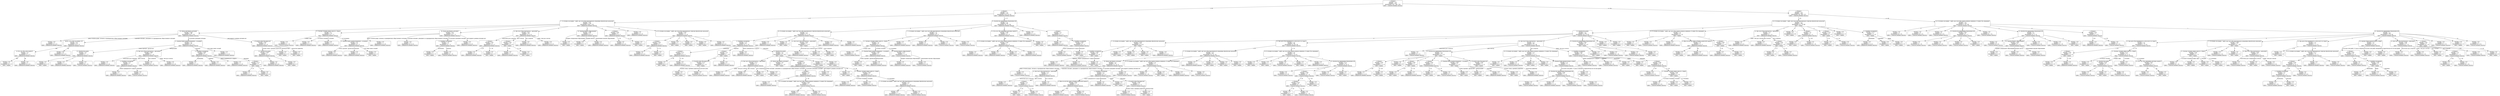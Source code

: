 digraph "дерево решений" {
	node [shape=box style=rounded]
	node1 [label="2. Возраст
entropy = 1.6
samples = 555
distribution: [187, 189, 179]
label = злокачественная опухоль"]
	node2 [label="2. Возраст
entropy = 1.2
samples = 225
distribution: [153, 20, 52]
label = доброкачественная опухоль"]
	node1 -> node2 [label="< 44"]
	node3 [label="17. В течение последних 7 дней, как часто Вы практиковали умеренные физические нагрузки?
entropy = 0.87
samples = 136
distribution: [108, 5, 23]
label = доброкачественная опухоль"]
	node2 -> node3 [label="< 37"]
	node4 [label="29. Каков тип Вашего питания?
entropy = 0.96
samples = 56
distribution: [43, 3, 10]
label = доброкачественная опухоль"]
	node3 -> node4 [label=0]
	node5 [label="entropy = 0.0
samples = 2
distribution: [2, 0, 0]
label = доброкачественная опухоль"]
	node4 -> node5 [label="дома готовлю редко, питаюсь в предприятиях общественного питания"]
	node6 [label="pre20. Есть ответ на вопрос 20?
entropy = 0.4
samples = 25
distribution: [23, 0, 2]
label = доброкачественная опухоль"]
	node4 -> node6 [label="3-разовое питание, домашнее и в предприятиях общественного питания"]
	node7 [label="8. Есть ли у Вас дети (да/нет)?
entropy = 1.0
samples = 4
distribution: [2, 0, 2]
label = доброкачественная опухоль"]
	node6 -> node7 [label="нет"]
	node8 [label="entropy = 0.0
samples = 2
distribution: [0, 0, 2]
label = норма"]
	node7 -> node8 [label="нет"]
	node9 [label="entropy = 0.0
samples = 2
distribution: [2, 0, 0]
label = доброкачественная опухоль"]
	node7 -> node9 [label="да"]
	node10 [label="entropy = 0.0
samples = 21
distribution: [21, 0, 0]
label = доброкачественная опухоль"]
	node6 -> node10 [label="да"]
	node11 [label="13. Каковы Ваши взаимоотношения с соседями?
entropy = 1.4
samples = 20
distribution: [12, 3, 5]
label = доброкачественная опухоль"]
	node4 -> node11 [label="3-4-разовое домашнее питание"]
	node12 [label="31. Количество родов
entropy = 1.6
samples = 3
distribution: [1, 1, 1]
label = доброкачественная опухоль"]
	node11 -> node12 [label="очень хорошие, дружеские"]
	node13 [label="entropy = 0.0
samples = 1
distribution: [0, 0, 1]
label = норма"]
	node12 -> node13 [label=0]
	node14 [label="entropy = 0.0
samples = 1
distribution: [1, 0, 0]
label = доброкачественная опухоль"]
	node12 -> node14 [label=1]
	node15 [label="entropy = 0.0
samples = 1
distribution: [0, 1, 0]
label = злокачественная опухоль"]
	node12 -> node15 [label=2]
	node16 [label="14. Как часто Вы встречаетесь с друзьями?
entropy = 0.86
samples = 7
distribution: [5, 2, 0]
label = доброкачественная опухоль"]
	node11 -> node16 [label="нейтральные"]
	node17 [label="entropy = 0.0
samples = 1
distribution: [1, 0, 0]
label = доброкачественная опухоль"]
	node16 -> node17 [label="несколько раз в неделю"]
	node18 [label="3. Семейное положение
entropy = 1.0
samples = 2
distribution: [1, 1, 0]
label = доброкачественная опухоль"]
	node16 -> node18 [label="раз в месяц"]
	node19 [label="entropy = 0.0
samples = 1
distribution: [1, 0, 0]
label = доброкачественная опухоль"]
	node18 -> node19 [label="имею гражданского супруга"]
	node20 [label="entropy = 0.0
samples = 1
distribution: [0, 1, 0]
label = злокачественная опухоль"]
	node18 -> node20 [label="замужем"]
	node21 [label="entropy = 0.0
samples = 1
distribution: [0, 1, 0]
label = злокачественная опухоль"]
	node16 -> node21 [label="раз в неделю"]
	node22 [label="entropy = 0.0
samples = 3
distribution: [3, 0, 0]
label = доброкачественная опухоль"]
	node16 -> node22 [label="реже, чем раз в месяц"]
	node23 [label="3. Семейное положение
entropy = 0.99
samples = 9
distribution: [5, 0, 4]
label = доброкачественная опухоль"]
	node11 -> node23 [label="хорошие"]
	node24 [label="entropy = 0.0
samples = 1
distribution: [1, 0, 0]
label = доброкачественная опухоль"]
	node23 -> node24 [label="разведена"]
	node25 [label="entropy = 0.0
samples = 2
distribution: [2, 0, 0]
label = доброкачественная опухоль"]
	node23 -> node25 [label="одинока"]
	node26 [label="entropy = 0.0
samples = 1
distribution: [1, 0, 0]
label = доброкачественная опухоль"]
	node23 -> node26 [label="имею гражданского супруга"]
	node27 [label="2. Возраст
entropy = 0.72
samples = 5
distribution: [1, 0, 4]
label = норма"]
	node23 -> node27 [label="замужем"]
	node28 [label="entropy = 0.0
samples = 1
distribution: [1, 0, 0]
label = доброкачественная опухоль"]
	node27 -> node28 [label="< 25"]
	node29 [label="entropy = 0.0
samples = 4
distribution: [0, 0, 4]
label = норма"]
	node27 -> node29 [label=">= 25"]
	node30 [label="entropy = 0.0
samples = 1
distribution: [1, 0, 0]
label = доброкачественная опухоль"]
	node11 -> node30 [label="я не знаю своих соседей"]
	node31 [label="5. В какой семье Вы выросли?
entropy = 0.92
samples = 9
distribution: [6, 0, 3]
label = доброкачественная опухоль"]
	node4 -> node31 [label="регулярного режима питания нет"]
	node32 [label="31. Количество родов
entropy = 0.59
samples = 7
distribution: [6, 0, 1]
label = доброкачественная опухоль"]
	node31 -> node32 [label="полная семья, кровные родители"]
	node33 [label="entropy = 0.0
samples = 6
distribution: [6, 0, 0]
label = доброкачественная опухоль"]
	node32 -> node33 [label=0]
	node34 [label="entropy = 0.0
samples = 1
distribution: [0, 0, 1]
label = норма"]
	node32 -> node34 [label=1]
	node35 [label="entropy = 0.0
samples = 1
distribution: [0, 0, 1]
label = норма"]
	node31 -> node35 [label="мачеха/отчим"]
	node36 [label="entropy = 0.0
samples = 1
distribution: [0, 0, 1]
label = норма"]
	node31 -> node36 [label="мать/отец одиночка"]
	node37 [label="12. Сколько человек живут вместе с Вами?
entropy = 0.7
samples = 15
distribution: [13, 1, 1]
label = доброкачественная опухоль"]
	node3 -> node37 [label=1]
	node38 [label="entropy = 0.0
samples = 1
distribution: [0, 1, 0]
label = злокачественная опухоль"]
	node37 -> node38 [label="я живу одна"]
	node39 [label="entropy = 0.0
samples = 4
distribution: [4, 0, 0]
label = доброкачественная опухоль"]
	node37 -> node39 [label="4 и более человек"]
	node40 [label="entropy = 0.0
samples = 1
distribution: [1, 0, 0]
label = доброкачественная опухоль"]
	node37 -> node40 [label="1 человек"]
	node41 [label="13. Каковы Ваши взаимоотношения с соседями?
entropy = 0.5
samples = 9
distribution: [8, 0, 1]
label = доброкачественная опухоль"]
	node37 -> node41 [label="2-3 человека"]
	node42 [label="entropy = 0.0
samples = 3
distribution: [3, 0, 0]
label = доброкачественная опухоль"]
	node41 -> node42 [label="очень хорошие, дружеские"]
	node43 [label="entropy = 0.0
samples = 5
distribution: [5, 0, 0]
label = доброкачественная опухоль"]
	node41 -> node43 [label="хорошие"]
	node44 [label="entropy = 0.0
samples = 1
distribution: [0, 0, 1]
label = норма"]
	node41 -> node44 [label="я не знаю своих соседей"]
	node45 [label="29. Каков тип Вашего питания?
entropy = 0.67
samples = 16
distribution: [14, 1, 1]
label = доброкачественная опухоль"]
	node3 -> node45 [label=2]
	node46 [label="entropy = 0.0
samples = 1
distribution: [1, 0, 0]
label = доброкачественная опухоль"]
	node45 -> node46 [label="дома готовлю редко, питаюсь в предприятиях общественного питания"]
	node47 [label="entropy = 0.0
samples = 11
distribution: [11, 0, 0]
label = доброкачественная опухоль"]
	node45 -> node47 [label="3-разовое питание, домашнее и в предприятиях общественного питания"]
	node48 [label="3. Семейное положение
entropy = 1.0
samples = 2
distribution: [0, 1, 1]
label = злокачественная опухоль"]
	node45 -> node48 [label="3-4-разовое домашнее питание"]
	node49 [label="entropy = 0.0
samples = 1
distribution: [0, 0, 1]
label = норма"]
	node48 -> node49 [label="разведена"]
	node50 [label="entropy = 0.0
samples = 1
distribution: [0, 1, 0]
label = злокачественная опухоль"]
	node48 -> node50 [label="одинока"]
	node51 [label="entropy = 0.0
samples = 2
distribution: [2, 0, 0]
label = доброкачественная опухоль"]
	node45 -> node51 [label="регулярного режима питания нет"]
	node52 [label="14. Как часто Вы встречаетесь с друзьями?
entropy = 0.81
samples = 16
distribution: [12, 0, 4]
label = доброкачественная опухоль"]
	node3 -> node52 [label=3]
	node53 [label="2. Возраст
entropy = 0.81
samples = 4
distribution: [3, 0, 1]
label = доброкачественная опухоль"]
	node52 -> node53 [label="несколько раз в неделю"]
	node54 [label="entropy = 0.0
samples = 3
distribution: [3, 0, 0]
label = доброкачественная опухоль"]
	node53 -> node54 [label="< 26"]
	node55 [label="entropy = 0.0
samples = 1
distribution: [0, 0, 1]
label = норма"]
	node53 -> node55 [label=">= 26"]
	node56 [label="2. Возраст
entropy = 0.81
samples = 4
distribution: [1, 0, 3]
label = норма"]
	node52 -> node56 [label="раз в месяц"]
	node57 [label="entropy = 0.0
samples = 1
distribution: [1, 0, 0]
label = доброкачественная опухоль"]
	node56 -> node57 [label="< 34"]
	node58 [label="entropy = 0.0
samples = 3
distribution: [0, 0, 3]
label = норма"]
	node56 -> node58 [label=">= 34"]
	node59 [label="entropy = 0.0
samples = 5
distribution: [5, 0, 0]
label = доброкачественная опухоль"]
	node52 -> node59 [label="раз в неделю"]
	node60 [label="entropy = 0.0
samples = 3
distribution: [3, 0, 0]
label = доброкачественная опухоль"]
	node52 -> node60 [label="реже, чем раз в месяц"]
	node61 [label="19. Уровень Вашего образования?
entropy = 0.68
samples = 11
distribution: [9, 0, 2]
label = доброкачественная опухоль"]
	node3 -> node61 [label=4]
	node62 [label="entropy = 0.0
samples = 1
distribution: [0, 0, 1]
label = норма"]
	node61 -> node62 [label="среднее специальное образование"]
	node63 [label="entropy = 0.0
samples = 1
distribution: [0, 0, 1]
label = норма"]
	node61 -> node63 [label="средняя школа"]
	node64 [label="entropy = 0.0
samples = 9
distribution: [9, 0, 0]
label = доброкачественная опухоль"]
	node61 -> node64 [label="законченное высшее образование"]
	node65 [label="2. Возраст
entropy = 0.65
samples = 6
distribution: [5, 0, 1]
label = доброкачественная опухоль"]
	node3 -> node65 [label=5]
	node66 [label="entropy = 0.0
samples = 5
distribution: [5, 0, 0]
label = доброкачественная опухоль"]
	node65 -> node66 [label="< 28"]
	node67 [label="entropy = 0.0
samples = 1
distribution: [0, 0, 1]
label = норма"]
	node65 -> node67 [label=">= 28"]
	node68 [label="entropy = 0.0
samples = 5
distribution: [5, 0, 0]
label = доброкачественная опухоль"]
	node3 -> node68 [label=6]
	node69 [label="16. В течение последних 7 дней, как часто Вы практиковали тяжелые физические нагрузки?
entropy = 0.95
samples = 11
distribution: [7, 0, 4]
label = доброкачественная опухоль"]
	node3 -> node69 [label=7]
	node70 [label="2. Возраст
entropy = 0.81
samples = 4
distribution: [3, 0, 1]
label = доброкачественная опухоль"]
	node69 -> node70 [label=0]
	node71 [label="entropy = 0.0
samples = 3
distribution: [3, 0, 0]
label = доброкачественная опухоль"]
	node70 -> node71 [label="< 31"]
	node72 [label="entropy = 0.0
samples = 1
distribution: [0, 0, 1]
label = норма"]
	node70 -> node72 [label=">= 31"]
	node73 [label="entropy = 0.0
samples = 1
distribution: [0, 0, 1]
label = норма"]
	node69 -> node73 [label=2]
	node74 [label="entropy = 0.0
samples = 1
distribution: [0, 0, 1]
label = норма"]
	node69 -> node74 [label=3]
	node75 [label="entropy = 0.0
samples = 1
distribution: [0, 0, 1]
label = норма"]
	node69 -> node75 [label=4]
	node76 [label="entropy = 0.0
samples = 4
distribution: [4, 0, 0]
label = доброкачественная опухоль"]
	node69 -> node76 [label=7]
	node77 [label="32. Количество прерванных беременностей
entropy = 1.5
samples = 89
distribution: [45, 15, 29]
label = доброкачественная опухоль"]
	node2 -> node77 [label=">= 37"]
	node78 [label="16. В течение последних 7 дней, как часто Вы практиковали тяжелые физические нагрузки?
entropy = 1.3
samples = 54
distribution: [27, 5, 22]
label = доброкачественная опухоль"]
	node77 -> node78 [label=0]
	node79 [label="3. Семейное положение
entropy = 1.4
samples = 41
distribution: [21, 5, 15]
label = доброкачественная опухоль"]
	node78 -> node79 [label=0]
	node80 [label="2. Возраст
entropy = 0.72
samples = 5
distribution: [4, 0, 1]
label = доброкачественная опухоль"]
	node79 -> node80 [label="разведена"]
	node81 [label="entropy = 0.0
samples = 1
distribution: [0, 0, 1]
label = норма"]
	node80 -> node81 [label="< 39"]
	node82 [label="entropy = 0.0
samples = 4
distribution: [4, 0, 0]
label = доброкачественная опухоль"]
	node80 -> node82 [label=">= 39"]
	node83 [label="2. Возраст
entropy = 1.4
samples = 7
distribution: [2, 1, 4]
label = норма"]
	node79 -> node83 [label="одинока"]
	node84 [label="5. В какой семье Вы выросли?
entropy = 0.72
samples = 5
distribution: [0, 1, 4]
label = норма"]
	node83 -> node84 [label="< 41"]
	node85 [label="entropy = 0.0
samples = 4
distribution: [0, 0, 4]
label = норма"]
	node84 -> node85 [label="полная семья, кровные родители"]
	node86 [label="entropy = 0.0
samples = 1
distribution: [0, 1, 0]
label = злокачественная опухоль"]
	node84 -> node86 [label="в детском доме"]
	node87 [label="entropy = 0.0
samples = 2
distribution: [2, 0, 0]
label = доброкачественная опухоль"]
	node83 -> node87 [label=">= 41"]
	node88 [label="entropy = 0.0
samples = 6
distribution: [6, 0, 0]
label = доброкачественная опухоль"]
	node79 -> node88 [label="имею гражданского супруга"]
	node89 [label="31. Количество родов
entropy = 1.5
samples = 23
distribution: [9, 4, 10]
label = норма"]
	node79 -> node89 [label="замужем"]
	node90 [label="14. Как часто Вы встречаетесь с друзьями?
entropy = 0.72
samples = 5
distribution: [4, 0, 1]
label = доброкачественная опухоль"]
	node89 -> node90 [label=0]
	node91 [label="entropy = 0.0
samples = 1
distribution: [1, 0, 0]
label = доброкачественная опухоль"]
	node90 -> node91 [label="реже, чем раз в месяц"]
	node92 [label="entropy = 0.0
samples = 3
distribution: [3, 0, 0]
label = доброкачественная опухоль"]
	node90 -> node92 [label="раз в месяц"]
	node93 [label="entropy = 0.0
samples = 1
distribution: [0, 0, 1]
label = норма"]
	node90 -> node93 [label="раз в неделю"]
	node94 [label="29. Каков тип Вашего питания?
entropy = 1.6
samples = 7
distribution: [2, 2, 3]
label = норма"]
	node89 -> node94 [label=1]
	node95 [label="entropy = 0.0
samples = 2
distribution: [0, 0, 2]
label = норма"]
	node94 -> node95 [label="3-разовое питание, домашнее и в предприятиях общественного питания"]
	node96 [label="2. Возраст
entropy = 1.0
samples = 4
distribution: [2, 2, 0]
label = доброкачественная опухоль"]
	node94 -> node96 [label="3-4-разовое домашнее питание"]
	node97 [label="entropy = 0.0
samples = 1
distribution: [1, 0, 0]
label = доброкачественная опухоль"]
	node96 -> node97 [label="< 40"]
	node98 [label="18. В течение последних 7 дней, как часто Вы ходили пешком минимум 10 минут без перерыва?
entropy = 0.92
samples = 3
distribution: [1, 2, 0]
label = злокачественная опухоль"]
	node96 -> node98 [label=">= 40"]
	node99 [label="entropy = 0.0
samples = 1
distribution: [1, 0, 0]
label = доброкачественная опухоль"]
	node98 -> node99 [label=3]
	node100 [label="entropy = 0.0
samples = 2
distribution: [0, 2, 0]
label = злокачественная опухоль"]
	node98 -> node100 [label=7]
	node101 [label="entropy = 0.0
samples = 1
distribution: [0, 0, 1]
label = норма"]
	node94 -> node101 [label="регулярного режима питания нет"]
	node102 [label="2. Возраст
entropy = 1.6
samples = 8
distribution: [3, 2, 3]
label = доброкачественная опухоль"]
	node89 -> node102 [label=2]
	node103 [label="entropy = 0.0
samples = 3
distribution: [0, 0, 3]
label = норма"]
	node102 -> node103 [label="< 39"]
	node104 [label="12. Сколько человек живут вместе с Вами?
entropy = 0.97
samples = 5
distribution: [3, 2, 0]
label = доброкачественная опухоль"]
	node102 -> node104 [label=">= 39"]
	node105 [label="entropy = 0.0
samples = 2
distribution: [2, 0, 0]
label = доброкачественная опухоль"]
	node104 -> node105 [label="4 и более человек"]
	node106 [label="entropy = 0.0
samples = 1
distribution: [0, 1, 0]
label = злокачественная опухоль"]
	node104 -> node106 [label="1 человек"]
	node107 [label="17. В течение последних 7 дней, как часто Вы практиковали умеренные физические нагрузки?
entropy = 1.0
samples = 2
distribution: [1, 1, 0]
label = доброкачественная опухоль"]
	node104 -> node107 [label="2-3 человека"]
	node108 [label="entropy = 0.0
samples = 1
distribution: [1, 0, 0]
label = доброкачественная опухоль"]
	node107 -> node108 [label=0]
	node109 [label="entropy = 0.0
samples = 1
distribution: [0, 1, 0]
label = злокачественная опухоль"]
	node107 -> node109 [label=2]
	node110 [label="entropy = 0.0
samples = 2
distribution: [0, 0, 2]
label = норма"]
	node89 -> node110 [label=3]
	node111 [label="entropy = 0.0
samples = 1
distribution: [0, 0, 1]
label = норма"]
	node89 -> node111 [label=4]
	node112 [label="entropy = 0.0
samples = 2
distribution: [2, 0, 0]
label = доброкачественная опухоль"]
	node78 -> node112 [label=1]
	node113 [label="entropy = 0.0
samples = 5
distribution: [0, 0, 5]
label = норма"]
	node78 -> node113 [label=2]
	node114 [label="14. Как часто Вы встречаетесь с друзьями?
entropy = 0.92
samples = 3
distribution: [1, 0, 2]
label = норма"]
	node78 -> node114 [label=3]
	node115 [label="entropy = 0.0
samples = 1
distribution: [1, 0, 0]
label = доброкачественная опухоль"]
	node114 -> node115 [label="несколько раз в неделю"]
	node116 [label="entropy = 0.0
samples = 1
distribution: [0, 0, 1]
label = норма"]
	node114 -> node116 [label="раз в месяц"]
	node117 [label="entropy = 0.0
samples = 1
distribution: [0, 0, 1]
label = норма"]
	node114 -> node117 [label="раз в неделю"]
	node118 [label="entropy = 0.0
samples = 1
distribution: [1, 0, 0]
label = доброкачественная опухоль"]
	node78 -> node118 [label=4]
	node119 [label="entropy = 0.0
samples = 2
distribution: [2, 0, 0]
label = доброкачественная опухоль"]
	node78 -> node119 [label=7]
	node120 [label="17. В течение последних 7 дней, как часто Вы практиковали умеренные физические нагрузки?
entropy = 1.3
samples = 18
distribution: [9, 8, 1]
label = доброкачественная опухоль"]
	node77 -> node120 [label=1]
	node121 [label="12. Сколько человек живут вместе с Вами?
entropy = 1.4
samples = 9
distribution: [3, 5, 1]
label = злокачественная опухоль"]
	node120 -> node121 [label=0]
	node122 [label="entropy = 0.0
samples = 1
distribution: [0, 1, 0]
label = злокачественная опухоль"]
	node121 -> node122 [label="я живу одна"]
	node123 [label="13. Каковы Ваши взаимоотношения с соседями?
entropy = 0.92
samples = 3
distribution: [2, 0, 1]
label = доброкачественная опухоль"]
	node121 -> node123 [label="4 и более человек"]
	node124 [label="entropy = 0.0
samples = 1
distribution: [0, 0, 1]
label = норма"]
	node123 -> node124 [label="очень хорошие, дружеские"]
	node125 [label="entropy = 0.0
samples = 2
distribution: [2, 0, 0]
label = доброкачественная опухоль"]
	node123 -> node125 [label="нейтральные"]
	node126 [label="19. Уровень Вашего образования?
entropy = 0.72
samples = 5
distribution: [1, 4, 0]
label = злокачественная опухоль"]
	node121 -> node126 [label="2-3 человека"]
	node127 [label="entropy = 0.0
samples = 1
distribution: [1, 0, 0]
label = доброкачественная опухоль"]
	node126 -> node127 [label="среднее специальное образование"]
	node128 [label="entropy = 0.0
samples = 4
distribution: [0, 4, 0]
label = злокачественная опухоль"]
	node126 -> node128 [label="законченное высшее образование"]
	node129 [label="entropy = 0.0
samples = 1
distribution: [1, 0, 0]
label = доброкачественная опухоль"]
	node120 -> node129 [label=1]
	node130 [label="entropy = 0.0
samples = 5
distribution: [5, 0, 0]
label = доброкачественная опухоль"]
	node120 -> node130 [label=2]
	node131 [label="entropy = 0.0
samples = 2
distribution: [0, 2, 0]
label = злокачественная опухоль"]
	node120 -> node131 [label=3]
	node132 [label="entropy = 0.0
samples = 1
distribution: [0, 1, 0]
label = злокачественная опухоль"]
	node120 -> node132 [label=6]
	node133 [label="15. Есть ли у Вас домашние питомцы (да/нет)?
entropy = 0.99
samples = 11
distribution: [6, 0, 5]
label = доброкачественная опухоль"]
	node77 -> node133 [label=2]
	node134 [label="18. В течение последних 7 дней, как часто Вы ходили пешком минимум 10 минут без перерыва?
entropy = 0.59
samples = 7
distribution: [6, 0, 1]
label = доброкачественная опухоль"]
	node133 -> node134 [label="нет"]
	node135 [label="entropy = 0.0
samples = 1
distribution: [1, 0, 0]
label = доброкачественная опухоль"]
	node134 -> node135 [label=4]
	node136 [label="entropy = 0.0
samples = 1
distribution: [1, 0, 0]
label = доброкачественная опухоль"]
	node134 -> node136 [label=5]
	node137 [label="entropy = 0.0
samples = 1
distribution: [0, 0, 1]
label = норма"]
	node134 -> node137 [label=6]
	node138 [label="entropy = 0.0
samples = 4
distribution: [4, 0, 0]
label = доброкачественная опухоль"]
	node134 -> node138 [label=7]
	node139 [label="entropy = 0.0
samples = 4
distribution: [0, 0, 4]
label = норма"]
	node133 -> node139 [label="да"]
	node140 [label="entropy = 0.0
samples = 1
distribution: [1, 0, 0]
label = доброкачественная опухоль"]
	node77 -> node140 [label=3]
	node141 [label="2. Возраст
entropy = 1.5
samples = 5
distribution: [2, 2, 1]
label = доброкачественная опухоль"]
	node77 -> node141 [label=4]
	node142 [label="entropy = 0.0
samples = 2
distribution: [2, 0, 0]
label = доброкачественная опухоль"]
	node141 -> node142 [label="< 42"]
	node143 [label="3. Семейное положение
entropy = 0.92
samples = 3
distribution: [0, 2, 1]
label = злокачественная опухоль"]
	node141 -> node143 [label=">= 42"]
	node144 [label="entropy = 0.0
samples = 2
distribution: [0, 2, 0]
label = злокачественная опухоль"]
	node143 -> node144 [label="имею гражданского супруга"]
	node145 [label="entropy = 0.0
samples = 1
distribution: [0, 0, 1]
label = норма"]
	node143 -> node145 [label="замужем"]
	node146 [label="2. Возраст
entropy = 1.4
samples = 330
distribution: [34, 169, 127]
label = злокачественная опухоль"]
	node1 -> node146 [label=">= 44"]
	node147 [label="16. В течение последних 7 дней, как часто Вы практиковали тяжелые физические нагрузки?
entropy = 1.5
samples = 195
distribution: [31, 76, 88]
label = норма"]
	node146 -> node147 [label="< 62"]
	node148 [label="31. Количество родов
entropy = 1.5
samples = 156
distribution: [24, 70, 62]
label = злокачественная опухоль"]
	node147 -> node148 [label=0]
	node149 [label="17. В течение последних 7 дней, как часто Вы практиковали умеренные физические нагрузки?
entropy = 0.94
samples = 14
distribution: [5, 0, 9]
label = норма"]
	node148 -> node149 [label=0]
	node150 [label="3. Семейное положение
entropy = 0.92
samples = 6
distribution: [2, 0, 4]
label = норма"]
	node149 -> node150 [label=0]
	node151 [label="entropy = 0.0
samples = 1
distribution: [1, 0, 0]
label = доброкачественная опухоль"]
	node150 -> node151 [label="одинока"]
	node152 [label="entropy = 0.0
samples = 1
distribution: [1, 0, 0]
label = доброкачественная опухоль"]
	node150 -> node152 [label="имею гражданского супруга"]
	node153 [label="entropy = 0.0
samples = 4
distribution: [0, 0, 4]
label = норма"]
	node150 -> node153 [label="замужем"]
	node154 [label="entropy = 0.0
samples = 1
distribution: [0, 0, 1]
label = норма"]
	node149 -> node154 [label=1]
	node155 [label="entropy = 0.0
samples = 2
distribution: [0, 0, 2]
label = норма"]
	node149 -> node155 [label=2]
	node156 [label="entropy = 0.0
samples = 2
distribution: [0, 0, 2]
label = норма"]
	node149 -> node156 [label=3]
	node157 [label="entropy = 0.0
samples = 3
distribution: [3, 0, 0]
label = доброкачественная опухоль"]
	node149 -> node157 [label=5]
	node158 [label="22. Как долго Вы проживаете в этом месте (в годах)?
entropy = 1.5
samples = 68
distribution: [14, 36, 18]
label = злокачественная опухоль"]
	node148 -> node158 [label=1]
	node159 [label="17. В течение последних 7 дней, как часто Вы практиковали умеренные физические нагрузки?
entropy = 1.6
samples = 36
distribution: [13, 13, 10]
label = доброкачественная опухоль"]
	node158 -> node159 [label="< 25"]
	node160 [label="29. Каков тип Вашего питания?
entropy = 1.4
samples = 24
distribution: [11, 10, 3]
label = доброкачественная опухоль"]
	node159 -> node160 [label=0]
	node161 [label="entropy = 0.0
samples = 1
distribution: [0, 1, 0]
label = злокачественная опухоль"]
	node160 -> node161 [label="дома готовлю редко, питаюсь в предприятиях общественного питания"]
	node162 [label="14. Как часто Вы встречаетесь с друзьями?
entropy = 1.4
samples = 5
distribution: [3, 1, 1]
label = доброкачественная опухоль"]
	node160 -> node162 [label="3-разовое питание, домашнее и в предприятиях общественного питания"]
	node163 [label="entropy = 0.0
samples = 1
distribution: [1, 0, 0]
label = доброкачественная опухоль"]
	node162 -> node163 [label="несколько раз в неделю"]
	node164 [label="2. Возраст
entropy = 1.0
samples = 2
distribution: [0, 1, 1]
label = злокачественная опухоль"]
	node162 -> node164 [label="раз в месяц"]
	node165 [label="entropy = 0.0
samples = 1
distribution: [0, 0, 1]
label = норма"]
	node164 -> node165 [label="< 53"]
	node166 [label="entropy = 0.0
samples = 1
distribution: [0, 1, 0]
label = злокачественная опухоль"]
	node164 -> node166 [label=">= 53"]
	node167 [label="entropy = 0.0
samples = 2
distribution: [2, 0, 0]
label = доброкачественная опухоль"]
	node162 -> node167 [label="раз в неделю"]
	node168 [label="3. Семейное положение
entropy = 1.3
samples = 13
distribution: [8, 3, 2]
label = доброкачественная опухоль"]
	node160 -> node168 [label="3-4-разовое домашнее питание"]
	node169 [label="6. Жив ли хотя бы один из Ваших родителей (да/нет)?
entropy = 0.92
samples = 3
distribution: [2, 1, 0]
label = доброкачественная опухоль"]
	node168 -> node169 [label="имею гражданского супруга"]
	node170 [label="entropy = 0.0
samples = 2
distribution: [2, 0, 0]
label = доброкачественная опухоль"]
	node169 -> node170 [label="нет"]
	node171 [label="entropy = 0.0
samples = 1
distribution: [0, 1, 0]
label = злокачественная опухоль"]
	node169 -> node171 [label="да"]
	node172 [label="entropy = 0.0
samples = 6
distribution: [6, 0, 0]
label = доброкачественная опухоль"]
	node168 -> node172 [label="разведена"]
	node173 [label="entropy = 0.0
samples = 1
distribution: [0, 0, 1]
label = норма"]
	node168 -> node173 [label="вдова"]
	node174 [label="5. В какой семье Вы выросли?
entropy = 0.92
samples = 3
distribution: [0, 2, 1]
label = злокачественная опухоль"]
	node168 -> node174 [label="замужем"]
	node175 [label="entropy = 0.0
samples = 2
distribution: [0, 2, 0]
label = злокачественная опухоль"]
	node174 -> node175 [label="полная семья, кровные родители"]
	node176 [label="entropy = 0.0
samples = 1
distribution: [0, 0, 1]
label = норма"]
	node174 -> node176 [label="мачеха/отчим"]
	node177 [label="entropy = 0.0
samples = 5
distribution: [0, 5, 0]
label = злокачественная опухоль"]
	node160 -> node177 [label="регулярного режима питания нет"]
	node178 [label="18. В течение последних 7 дней, как часто Вы ходили пешком минимум 10 минут без перерыва?
entropy = 1.4
samples = 5
distribution: [1, 3, 1]
label = злокачественная опухоль"]
	node159 -> node178 [label=1]
	node179 [label="entropy = 0.0
samples = 1
distribution: [0, 1, 0]
label = злокачественная опухоль"]
	node178 -> node179 [label=1]
	node180 [label="entropy = 0.0
samples = 1
distribution: [0, 0, 1]
label = норма"]
	node178 -> node180 [label=2]
	node181 [label="entropy = 0.0
samples = 1
distribution: [1, 0, 0]
label = доброкачественная опухоль"]
	node178 -> node181 [label=3]
	node182 [label="entropy = 0.0
samples = 2
distribution: [0, 2, 0]
label = злокачественная опухоль"]
	node178 -> node182 [label=7]
	node183 [label="entropy = 0.0
samples = 1
distribution: [1, 0, 0]
label = доброкачественная опухоль"]
	node159 -> node183 [label=2]
	node184 [label="entropy = 0.0
samples = 3
distribution: [0, 0, 3]
label = норма"]
	node159 -> node184 [label=3]
	node185 [label="entropy = 0.0
samples = 2
distribution: [0, 0, 2]
label = норма"]
	node159 -> node185 [label=5]
	node186 [label="entropy = 0.0
samples = 1
distribution: [0, 0, 1]
label = норма"]
	node159 -> node186 [label=7]
	node187 [label="18. В течение последних 7 дней, как часто Вы ходили пешком минимум 10 минут без перерыва?
entropy = 1.0
samples = 32
distribution: [1, 23, 8]
label = злокачественная опухоль"]
	node158 -> node187 [label=">= 25"]
	node188 [label="entropy = 0.0
samples = 1
distribution: [0, 0, 1]
label = норма"]
	node187 -> node188 [label=0]
	node189 [label="entropy = 0.0
samples = 1
distribution: [0, 0, 1]
label = норма"]
	node187 -> node189 [label=2]
	node190 [label="entropy = 0.0
samples = 3
distribution: [0, 3, 0]
label = злокачественная опухоль"]
	node187 -> node190 [label=3]
	node191 [label="entropy = 0.0
samples = 1
distribution: [0, 0, 1]
label = норма"]
	node187 -> node191 [label=5]
	node192 [label="entropy = 0.0
samples = 1
distribution: [1, 0, 0]
label = доброкачественная опухоль"]
	node187 -> node192 [label=6]
	node193 [label="32. Количество прерванных беременностей
entropy = 0.72
samples = 25
distribution: [0, 20, 5]
label = злокачественная опухоль"]
	node187 -> node193 [label=7]
	node194 [label="entropy = 0.0
samples = 8
distribution: [0, 8, 0]
label = злокачественная опухоль"]
	node193 -> node194 [label=0]
	node195 [label="2. Возраст
entropy = 0.95
samples = 11
distribution: [0, 7, 4]
label = злокачественная опухоль"]
	node193 -> node195 [label=1]
	node196 [label="2. Возраст
entropy = 0.54
samples = 8
distribution: [0, 7, 1]
label = злокачественная опухоль"]
	node195 -> node196 [label="< 59"]
	node197 [label="entropy = 0.0
samples = 1
distribution: [0, 0, 1]
label = норма"]
	node196 -> node197 [label="< 54"]
	node198 [label="entropy = 0.0
samples = 7
distribution: [0, 7, 0]
label = злокачественная опухоль"]
	node196 -> node198 [label=">= 54"]
	node199 [label="entropy = 0.0
samples = 3
distribution: [0, 0, 3]
label = норма"]
	node195 -> node199 [label=">= 59"]
	node200 [label="entropy = 0.0
samples = 5
distribution: [0, 5, 0]
label = злокачественная опухоль"]
	node193 -> node200 [label=3]
	node201 [label="entropy = 0.0
samples = 1
distribution: [0, 0, 1]
label = норма"]
	node193 -> node201 [label=4]
	node202 [label="14. Как часто Вы встречаетесь с друзьями?
entropy = 1.3
samples = 64
distribution: [5, 31, 28]
label = злокачественная опухоль"]
	node148 -> node202 [label=2]
	node203 [label="entropy = 0.0
samples = 4
distribution: [0, 4, 0]
label = злокачественная опухоль"]
	node202 -> node203 [label="несколько раз в неделю"]
	node204 [label="32. Количество прерванных беременностей
entropy = 1.3
samples = 19
distribution: [4, 3, 12]
label = норма"]
	node202 -> node204 [label="раз в месяц"]
	node205 [label="2. Возраст
entropy = 0.92
samples = 3
distribution: [1, 0, 2]
label = норма"]
	node204 -> node205 [label=0]
	node206 [label="entropy = 0.0
samples = 1
distribution: [1, 0, 0]
label = доброкачественная опухоль"]
	node205 -> node206 [label="< 46"]
	node207 [label="entropy = 0.0
samples = 2
distribution: [0, 0, 2]
label = норма"]
	node205 -> node207 [label=">= 46"]
	node208 [label="entropy = 0.0
samples = 3
distribution: [0, 0, 3]
label = норма"]
	node204 -> node208 [label=1]
	node209 [label="2. Возраст
entropy = 0.92
samples = 3
distribution: [1, 0, 2]
label = норма"]
	node204 -> node209 [label=2]
	node210 [label="entropy = 0.0
samples = 2
distribution: [0, 0, 2]
label = норма"]
	node209 -> node210 [label="< 54"]
	node211 [label="entropy = 0.0
samples = 1
distribution: [1, 0, 0]
label = доброкачественная опухоль"]
	node209 -> node211 [label=">= 54"]
	node212 [label="2. Возраст
entropy = 0.81
samples = 4
distribution: [0, 3, 1]
label = злокачественная опухоль"]
	node204 -> node212 [label=3]
	node213 [label="entropy = 0.0
samples = 1
distribution: [0, 0, 1]
label = норма"]
	node212 -> node213 [label="< 55"]
	node214 [label="entropy = 0.0
samples = 3
distribution: [0, 3, 0]
label = злокачественная опухоль"]
	node212 -> node214 [label=">= 55"]
	node215 [label="13. Каковы Ваши взаимоотношения с соседями?
entropy = 0.92
samples = 3
distribution: [1, 0, 2]
label = норма"]
	node204 -> node215 [label=4]
	node216 [label="entropy = 0.0
samples = 1
distribution: [0, 0, 1]
label = норма"]
	node215 -> node216 [label="очень хорошие, дружеские"]
	node217 [label="entropy = 0.0
samples = 1
distribution: [0, 0, 1]
label = норма"]
	node215 -> node217 [label="нейтральные"]
	node218 [label="entropy = 0.0
samples = 1
distribution: [1, 0, 0]
label = доброкачественная опухоль"]
	node215 -> node218 [label="хорошие"]
	node219 [label="5. В какой семье Вы выросли?
entropy = 0.92
samples = 3
distribution: [1, 0, 2]
label = норма"]
	node204 -> node219 [label=5]
	node220 [label="entropy = 0.0
samples = 2
distribution: [0, 0, 2]
label = норма"]
	node219 -> node220 [label="полная семья, кровные родители"]
	node221 [label="entropy = 0.0
samples = 1
distribution: [1, 0, 0]
label = доброкачественная опухоль"]
	node219 -> node221 [label="мать/отец одиночка"]
	node222 [label="18. В течение последних 7 дней, как часто Вы ходили пешком минимум 10 минут без перерыва?
entropy = 1.3
samples = 17
distribution: [1, 9, 7]
label = злокачественная опухоль"]
	node202 -> node222 [label="раз в неделю"]
	node223 [label="entropy = 0.0
samples = 2
distribution: [0, 0, 2]
label = норма"]
	node222 -> node223 [label=2]
	node224 [label="entropy = 0.0
samples = 4
distribution: [0, 4, 0]
label = злокачественная опухоль"]
	node222 -> node224 [label=3]
	node225 [label="entropy = 0.0
samples = 2
distribution: [0, 0, 2]
label = норма"]
	node222 -> node225 [label=4]
	node226 [label="entropy = 0.0
samples = 1
distribution: [0, 0, 1]
label = норма"]
	node222 -> node226 [label=5]
	node227 [label="28. Каковы Ваши предпочтения в пище?
entropy = 1.3
samples = 8
distribution: [1, 5, 2]
label = злокачественная опухоль"]
	node222 -> node227 [label=7]
	node228 [label="32. Количество прерванных беременностей
entropy = 0.65
samples = 6
distribution: [1, 5, 0]
label = злокачественная опухоль"]
	node227 -> node228 [label="я ем мясо или рыбу 2-3 раза в неделю"]
	node229 [label="entropy = 0.0
samples = 1
distribution: [0, 1, 0]
label = злокачественная опухоль"]
	node228 -> node229 [label=0]
	node230 [label="entropy = 0.0
samples = 1
distribution: [1, 0, 0]
label = доброкачественная опухоль"]
	node228 -> node230 [label=1]
	node231 [label="entropy = 0.0
samples = 1
distribution: [0, 1, 0]
label = злокачественная опухоль"]
	node228 -> node231 [label=2]
	node232 [label="entropy = 0.0
samples = 3
distribution: [0, 3, 0]
label = злокачественная опухоль"]
	node228 -> node232 [label=3]
	node233 [label="entropy = 0.0
samples = 2
distribution: [0, 0, 2]
label = норма"]
	node227 -> node233 [label="я практически не ем мясо/рыбу"]
	node234 [label="3. Семейное положение
entropy = 0.95
samples = 24
distribution: [0, 15, 9]
label = злокачественная опухоль"]
	node202 -> node234 [label="реже, чем раз в месяц"]
	node235 [label="entropy = 0.0
samples = 2
distribution: [0, 2, 0]
label = злокачественная опухоль"]
	node234 -> node235 [label="имею гражданского супруга"]
	node236 [label="entropy = 0.0
samples = 2
distribution: [0, 2, 0]
label = злокачественная опухоль"]
	node234 -> node236 [label="одинока"]
	node237 [label="entropy = 0.0
samples = 3
distribution: [0, 0, 3]
label = норма"]
	node234 -> node237 [label="разведена"]
	node238 [label="entropy = 0.0
samples = 2
distribution: [0, 0, 2]
label = норма"]
	node234 -> node238 [label="вдова"]
	node239 [label="2. Возраст
entropy = 0.84
samples = 15
distribution: [0, 11, 4]
label = злокачественная опухоль"]
	node234 -> node239 [label="замужем"]
	node240 [label="entropy = 0.0
samples = 9
distribution: [0, 9, 0]
label = злокачественная опухоль"]
	node239 -> node240 [label="< 56"]
	node241 [label="12. Сколько человек живут вместе с Вами?
entropy = 0.92
samples = 6
distribution: [0, 2, 4]
label = норма"]
	node239 -> node241 [label=">= 56"]
	node242 [label="entropy = 0.0
samples = 2
distribution: [0, 2, 0]
label = злокачественная опухоль"]
	node241 -> node242 [label="4 и более человек"]
	node243 [label="entropy = 0.0
samples = 3
distribution: [0, 0, 3]
label = норма"]
	node241 -> node243 [label="1 человек"]
	node244 [label="entropy = 0.0
samples = 1
distribution: [0, 0, 1]
label = норма"]
	node241 -> node244 [label="2-3 человека"]
	node245 [label="32. Количество прерванных беременностей
entropy = 0.95
samples = 8
distribution: [0, 3, 5]
label = норма"]
	node148 -> node245 [label=3]
	node246 [label="entropy = 0.0
samples = 2
distribution: [0, 0, 2]
label = норма"]
	node245 -> node246 [label=0]
	node247 [label="entropy = 0.0
samples = 1
distribution: [0, 1, 0]
label = злокачественная опухоль"]
	node245 -> node247 [label=2]
	node248 [label="entropy = 0.0
samples = 2
distribution: [0, 2, 0]
label = злокачественная опухоль"]
	node245 -> node248 [label=3]
	node249 [label="entropy = 0.0
samples = 3
distribution: [0, 0, 3]
label = норма"]
	node245 -> node249 [label=5]
	node250 [label="entropy = 0.0
samples = 1
distribution: [0, 0, 1]
label = норма"]
	node148 -> node250 [label=4]
	node251 [label="entropy = 0.0
samples = 1
distribution: [0, 0, 1]
label = норма"]
	node148 -> node251 [label=6]
	node252 [label="18. В течение последних 7 дней, как часто Вы ходили пешком минимум 10 минут без перерыва?
entropy = 1.5
samples = 9
distribution: [3, 2, 4]
label = норма"]
	node147 -> node252 [label=1]
	node253 [label="entropy = 0.0
samples = 1
distribution: [0, 0, 1]
label = норма"]
	node252 -> node253 [label=2]
	node254 [label="entropy = 0.0
samples = 2
distribution: [0, 2, 0]
label = злокачественная опухоль"]
	node252 -> node254 [label=3]
	node255 [label="entropy = 0.0
samples = 1
distribution: [1, 0, 0]
label = доброкачественная опухоль"]
	node252 -> node255 [label=4]
	node256 [label="6. Жив ли хотя бы один из Ваших родителей (да/нет)?
entropy = 1.0
samples = 2
distribution: [1, 0, 1]
label = доброкачественная опухоль"]
	node252 -> node256 [label=5]
	node257 [label="entropy = 0.0
samples = 1
distribution: [0, 0, 1]
label = норма"]
	node256 -> node257 [label="нет"]
	node258 [label="entropy = 0.0
samples = 1
distribution: [1, 0, 0]
label = доброкачественная опухоль"]
	node256 -> node258 [label="да"]
	node259 [label="2. Возраст
entropy = 0.92
samples = 3
distribution: [1, 0, 2]
label = норма"]
	node252 -> node259 [label=7]
	node260 [label="entropy = 0.0
samples = 1
distribution: [1, 0, 0]
label = доброкачественная опухоль"]
	node259 -> node260 [label="< 45"]
	node261 [label="entropy = 0.0
samples = 2
distribution: [0, 0, 2]
label = норма"]
	node259 -> node261 [label=">= 45"]
	node262 [label="14. Как часто Вы встречаетесь с друзьями?
entropy = 1.4
samples = 7
distribution: [3, 1, 3]
label = доброкачественная опухоль"]
	node147 -> node262 [label=2]
	node263 [label="entropy = 0.0
samples = 2
distribution: [2, 0, 0]
label = доброкачественная опухоль"]
	node262 -> node263 [label="реже, чем раз в месяц"]
	node264 [label="entropy = 0.0
samples = 1
distribution: [1, 0, 0]
label = доброкачественная опухоль"]
	node262 -> node264 [label="раз в месяц"]
	node265 [label="2. Возраст
entropy = 0.81
samples = 4
distribution: [0, 1, 3]
label = норма"]
	node262 -> node265 [label="раз в неделю"]
	node266 [label="entropy = 0.0
samples = 3
distribution: [0, 0, 3]
label = норма"]
	node265 -> node266 [label="< 57"]
	node267 [label="entropy = 0.0
samples = 1
distribution: [0, 1, 0]
label = злокачественная опухоль"]
	node265 -> node267 [label=">= 57"]
	node268 [label="entropy = 0.0
samples = 6
distribution: [0, 0, 6]
label = норма"]
	node147 -> node268 [label=3]
	node269 [label="2. Возраст
entropy = 1.0
samples = 2
distribution: [0, 1, 1]
label = злокачественная опухоль"]
	node147 -> node269 [label=4]
	node270 [label="entropy = 0.0
samples = 1
distribution: [0, 0, 1]
label = норма"]
	node269 -> node270 [label="< 46"]
	node271 [label="entropy = 0.0
samples = 1
distribution: [0, 1, 0]
label = злокачественная опухоль"]
	node269 -> node271 [label=">= 46"]
	node272 [label="2. Возраст
entropy = 0.76
samples = 9
distribution: [0, 2, 7]
label = норма"]
	node147 -> node272 [label=5]
	node273 [label="entropy = 0.0
samples = 7
distribution: [0, 0, 7]
label = норма"]
	node272 -> node273 [label="< 54"]
	node274 [label="entropy = 0.0
samples = 2
distribution: [0, 2, 0]
label = злокачественная опухоль"]
	node272 -> node274 [label=">= 54"]
	node275 [label="entropy = 0.0
samples = 1
distribution: [0, 0, 1]
label = норма"]
	node147 -> node275 [label=6]
	node276 [label="3. Семейное положение
entropy = 0.72
samples = 5
distribution: [1, 0, 4]
label = норма"]
	node147 -> node276 [label=7]
	node277 [label="entropy = 0.0
samples = 1
distribution: [1, 0, 0]
label = доброкачественная опухоль"]
	node276 -> node277 [label="разведена"]
	node278 [label="entropy = 0.0
samples = 2
distribution: [0, 0, 2]
label = норма"]
	node276 -> node278 [label="замужем"]
	node279 [label="entropy = 0.0
samples = 2
distribution: [0, 0, 2]
label = норма"]
	node276 -> node279 [label="вдова"]
	node280 [label="18. В течение последних 7 дней, как часто Вы ходили пешком минимум 10 минут без перерыва?
entropy = 1.0
samples = 135
distribution: [3, 93, 39]
label = злокачественная опухоль"]
	node146 -> node280 [label=">= 62"]
	node281 [label="entropy = 0.0
samples = 5
distribution: [0, 5, 0]
label = злокачественная опухоль"]
	node280 -> node281 [label=0]
	node282 [label="entropy = 0.0
samples = 3
distribution: [0, 3, 0]
label = злокачественная опухоль"]
	node280 -> node282 [label=1]
	node283 [label="entropy = 0.0
samples = 3
distribution: [0, 3, 0]
label = злокачественная опухоль"]
	node280 -> node283 [label=2]
	node284 [label="32. Количество прерванных беременностей
entropy = 0.65
samples = 6
distribution: [0, 5, 1]
label = злокачественная опухоль"]
	node280 -> node284 [label=3]
	node285 [label="entropy = 0.0
samples = 1
distribution: [0, 1, 0]
label = злокачественная опухоль"]
	node284 -> node285 [label=0]
	node286 [label="entropy = 0.0
samples = 3
distribution: [0, 3, 0]
label = злокачественная опухоль"]
	node284 -> node286 [label=1]
	node287 [label="entropy = 0.0
samples = 1
distribution: [0, 1, 0]
label = злокачественная опухоль"]
	node284 -> node287 [label=2]
	node288 [label="entropy = 0.0
samples = 1
distribution: [0, 0, 1]
label = норма"]
	node284 -> node288 [label=3]
	node289 [label="entropy = 0.0
samples = 7
distribution: [0, 7, 0]
label = злокачественная опухоль"]
	node280 -> node289 [label=4]
	node290 [label="32. Количество прерванных беременностей
entropy = 0.7
samples = 21
distribution: [0, 17, 4]
label = злокачественная опухоль"]
	node280 -> node290 [label=5]
	node291 [label="entropy = 0.0
samples = 6
distribution: [0, 6, 0]
label = злокачественная опухоль"]
	node290 -> node291 [label=0]
	node292 [label="19. Уровень Вашего образования?
entropy = 0.95
samples = 8
distribution: [0, 5, 3]
label = злокачественная опухоль"]
	node290 -> node292 [label=1]
	node293 [label="entropy = 0.0
samples = 3
distribution: [0, 0, 3]
label = норма"]
	node292 -> node293 [label="среднее специальное образование"]
	node294 [label="entropy = 0.0
samples = 1
distribution: [0, 1, 0]
label = злокачественная опухоль"]
	node292 -> node294 [label="средняя школа"]
	node295 [label="entropy = 0.0
samples = 4
distribution: [0, 4, 0]
label = злокачественная опухоль"]
	node292 -> node295 [label="законченное высшее образование"]
	node296 [label="entropy = 0.0
samples = 5
distribution: [0, 5, 0]
label = злокачественная опухоль"]
	node290 -> node296 [label=2]
	node297 [label="entropy = 0.0
samples = 1
distribution: [0, 1, 0]
label = злокачественная опухоль"]
	node290 -> node297 [label=4]
	node298 [label="entropy = 0.0
samples = 1
distribution: [0, 0, 1]
label = норма"]
	node290 -> node298 [label=5]
	node299 [label="2. Возраст
entropy = 0.81
samples = 4
distribution: [1, 3, 0]
label = злокачественная опухоль"]
	node280 -> node299 [label=6]
	node300 [label="entropy = 0.0
samples = 1
distribution: [1, 0, 0]
label = доброкачественная опухоль"]
	node299 -> node300 [label="< 65"]
	node301 [label="entropy = 0.0
samples = 3
distribution: [0, 3, 0]
label = злокачественная опухоль"]
	node299 -> node301 [label=">= 65"]
	node302 [label="32. Количество прерванных беременностей
entropy = 1.1
samples = 86
distribution: [2, 50, 34]
label = злокачественная опухоль"]
	node280 -> node302 [label=7]
	node303 [label="22. Как долго Вы проживаете в этом месте (в годах)?
entropy = 1.2
samples = 19
distribution: [1, 12, 6]
label = злокачественная опухоль"]
	node302 -> node303 [label=0]
	node304 [label="2. Возраст
entropy = 0.81
samples = 4
distribution: [1, 0, 3]
label = норма"]
	node303 -> node304 [label="< 16"]
	node305 [label="entropy = 0.0
samples = 3
distribution: [0, 0, 3]
label = норма"]
	node304 -> node305 [label="< 69"]
	node306 [label="entropy = 0.0
samples = 1
distribution: [1, 0, 0]
label = доброкачественная опухоль"]
	node304 -> node306 [label=">= 69"]
	node307 [label="12. Сколько человек живут вместе с Вами?
entropy = 0.72
samples = 15
distribution: [0, 12, 3]
label = злокачественная опухоль"]
	node303 -> node307 [label=">= 16"]
	node308 [label="entropy = 0.0
samples = 1
distribution: [0, 0, 1]
label = норма"]
	node307 -> node308 [label="4 и более человек"]
	node309 [label="31. Количество родов
entropy = 0.54
samples = 8
distribution: [0, 7, 1]
label = злокачественная опухоль"]
	node307 -> node309 [label="я живу одна"]
	node310 [label="entropy = 0.0
samples = 1
distribution: [0, 1, 0]
label = злокачественная опухоль"]
	node309 -> node310 [label=0]
	node311 [label="entropy = 0.0
samples = 1
distribution: [0, 0, 1]
label = норма"]
	node309 -> node311 [label=1]
	node312 [label="entropy = 0.0
samples = 6
distribution: [0, 6, 0]
label = злокачественная опухоль"]
	node309 -> node312 [label=2]
	node313 [label="entropy = 0.0
samples = 2
distribution: [0, 2, 0]
label = злокачественная опухоль"]
	node307 -> node313 [label="1 человек"]
	node314 [label="15. Есть ли у Вас домашние питомцы (да/нет)?
entropy = 0.81
samples = 4
distribution: [0, 3, 1]
label = злокачественная опухоль"]
	node307 -> node314 [label="2-3 человека"]
	node315 [label="entropy = 0.0
samples = 3
distribution: [0, 3, 0]
label = злокачественная опухоль"]
	node314 -> node315 [label="нет"]
	node316 [label="entropy = 0.0
samples = 1
distribution: [0, 0, 1]
label = норма"]
	node314 -> node316 [label="да"]
	node317 [label="17. В течение последних 7 дней, как часто Вы практиковали умеренные физические нагрузки?
entropy = 0.98
samples = 17
distribution: [0, 7, 10]
label = норма"]
	node302 -> node317 [label=1]
	node318 [label="12. Сколько человек живут вместе с Вами?
entropy = 0.54
samples = 8
distribution: [0, 1, 7]
label = норма"]
	node317 -> node318 [label=0]
	node319 [label="entropy = 0.0
samples = 1
distribution: [0, 1, 0]
label = злокачественная опухоль"]
	node318 -> node319 [label="4 и более человек"]
	node320 [label="entropy = 0.0
samples = 2
distribution: [0, 0, 2]
label = норма"]
	node318 -> node320 [label="я живу одна"]
	node321 [label="entropy = 0.0
samples = 4
distribution: [0, 0, 4]
label = норма"]
	node318 -> node321 [label="1 человек"]
	node322 [label="entropy = 0.0
samples = 1
distribution: [0, 0, 1]
label = норма"]
	node318 -> node322 [label="2-3 человека"]
	node323 [label="entropy = 0.0
samples = 1
distribution: [0, 1, 0]
label = злокачественная опухоль"]
	node317 -> node323 [label=4]
	node324 [label="entropy = 0.0
samples = 2
distribution: [0, 0, 2]
label = норма"]
	node317 -> node324 [label=5]
	node325 [label="14. Как часто Вы встречаетесь с друзьями?
entropy = 0.65
samples = 6
distribution: [0, 5, 1]
label = злокачественная опухоль"]
	node317 -> node325 [label=7]
	node326 [label="entropy = 0.0
samples = 2
distribution: [0, 2, 0]
label = злокачественная опухоль"]
	node325 -> node326 [label="несколько раз в неделю"]
	node327 [label="entropy = 0.0
samples = 1
distribution: [0, 0, 1]
label = норма"]
	node325 -> node327 [label="раз в месяц"]
	node328 [label="entropy = 0.0
samples = 3
distribution: [0, 3, 0]
label = злокачественная опухоль"]
	node325 -> node328 [label="реже, чем раз в месяц"]
	node329 [label="22. Как долго Вы проживаете в этом месте (в годах)?
entropy = 1.2
samples = 17
distribution: [1, 11, 5]
label = злокачественная опухоль"]
	node302 -> node329 [label=2]
	node330 [label="entropy = 0.0
samples = 4
distribution: [0, 0, 4]
label = норма"]
	node329 -> node330 [label="< 31"]
	node331 [label="16. В течение последних 7 дней, как часто Вы практиковали тяжелые физические нагрузки?
entropy = 0.77
samples = 13
distribution: [1, 11, 1]
label = злокачественная опухоль"]
	node329 -> node331 [label=">= 31"]
	node332 [label="2. Возраст
entropy = 0.44
samples = 11
distribution: [0, 10, 1]
label = злокачественная опухоль"]
	node331 -> node332 [label=0]
	node333 [label="3. Семейное положение
entropy = 1.0
samples = 2
distribution: [0, 1, 1]
label = злокачественная опухоль"]
	node332 -> node333 [label="< 66"]
	node334 [label="entropy = 0.0
samples = 1
distribution: [0, 1, 0]
label = злокачественная опухоль"]
	node333 -> node334 [label="разведена"]
	node335 [label="entropy = 0.0
samples = 1
distribution: [0, 0, 1]
label = норма"]
	node333 -> node335 [label="замужем"]
	node336 [label="entropy = 0.0
samples = 9
distribution: [0, 9, 0]
label = злокачественная опухоль"]
	node332 -> node336 [label=">= 66"]
	node337 [label="entropy = 0.0
samples = 1
distribution: [1, 0, 0]
label = доброкачественная опухоль"]
	node331 -> node337 [label=1]
	node338 [label="entropy = 0.0
samples = 1
distribution: [0, 1, 0]
label = злокачественная опухоль"]
	node331 -> node338 [label=7]
	node339 [label="28. Каковы Ваши предпочтения в пище?
entropy = 1.0
samples = 12
distribution: [0, 6, 6]
label = злокачественная опухоль"]
	node302 -> node339 [label=3]
	node340 [label="2. Возраст
entropy = 0.81
samples = 8
distribution: [0, 6, 2]
label = злокачественная опухоль"]
	node339 -> node340 [label="я ем мясо или рыбу 2-3 раза в неделю"]
	node341 [label="entropy = 0.0
samples = 5
distribution: [0, 5, 0]
label = злокачественная опухоль"]
	node340 -> node341 [label="< 67"]
	node342 [label="3. Семейное положение
entropy = 0.92
samples = 3
distribution: [0, 1, 2]
label = норма"]
	node340 -> node342 [label=">= 67"]
	node343 [label="entropy = 0.0
samples = 1
distribution: [0, 0, 1]
label = норма"]
	node342 -> node343 [label="разведена"]
	node344 [label="entropy = 0.0
samples = 1
distribution: [0, 1, 0]
label = злокачественная опухоль"]
	node342 -> node344 [label="вдова"]
	node345 [label="entropy = 0.0
samples = 1
distribution: [0, 0, 1]
label = норма"]
	node342 -> node345 [label="замужем"]
	node346 [label="entropy = 0.0
samples = 2
distribution: [0, 0, 2]
label = норма"]
	node339 -> node346 [label="я ем мясо или рыбу ежедневно"]
	node347 [label="entropy = 0.0
samples = 2
distribution: [0, 0, 2]
label = норма"]
	node339 -> node347 [label="я практически не ем мясо/рыбу"]
	node348 [label="14. Как часто Вы встречаетесь с друзьями?
entropy = 0.88
samples = 10
distribution: [0, 7, 3]
label = злокачественная опухоль"]
	node302 -> node348 [label=4]
	node349 [label="entropy = 0.0
samples = 4
distribution: [0, 4, 0]
label = злокачественная опухоль"]
	node348 -> node349 [label="несколько раз в неделю"]
	node350 [label="entropy = 0.0
samples = 2
distribution: [0, 2, 0]
label = злокачественная опухоль"]
	node348 -> node350 [label="реже, чем раз в месяц"]
	node351 [label="entropy = 0.0
samples = 2
distribution: [0, 0, 2]
label = норма"]
	node348 -> node351 [label="раз в месяц"]
	node352 [label="2. Возраст
entropy = 1.0
samples = 2
distribution: [0, 1, 1]
label = злокачественная опухоль"]
	node348 -> node352 [label="раз в неделю"]
	node353 [label="entropy = 0.0
samples = 1
distribution: [0, 0, 1]
label = норма"]
	node352 -> node353 [label="< 64"]
	node354 [label="entropy = 0.0
samples = 1
distribution: [0, 1, 0]
label = злокачественная опухоль"]
	node352 -> node354 [label=">= 64"]
	node355 [label="2. Возраст
entropy = 0.81
samples = 4
distribution: [0, 1, 3]
label = норма"]
	node302 -> node355 [label=5]
	node356 [label="entropy = 0.0
samples = 1
distribution: [0, 1, 0]
label = злокачественная опухоль"]
	node355 -> node356 [label="< 63"]
	node357 [label="entropy = 0.0
samples = 3
distribution: [0, 0, 3]
label = норма"]
	node355 -> node357 [label=">= 63"]
	node358 [label="entropy = 0.0
samples = 2
distribution: [0, 2, 0]
label = злокачественная опухоль"]
	node302 -> node358 [label=6]
	node359 [label="entropy = 0.0
samples = 1
distribution: [0, 0, 1]
label = норма"]
	node302 -> node359 [label=7]
	node360 [label="entropy = 0.0
samples = 4
distribution: [0, 4, 0]
label = злокачественная опухоль"]
	node302 -> node360 [label=12]
}
